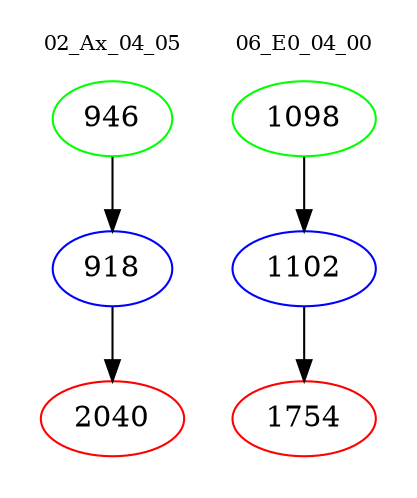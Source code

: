 digraph{
subgraph cluster_0 {
color = white
label = "02_Ax_04_05";
fontsize=10;
T0_946 [label="946", color="green"]
T0_946 -> T0_918 [color="black"]
T0_918 [label="918", color="blue"]
T0_918 -> T0_2040 [color="black"]
T0_2040 [label="2040", color="red"]
}
subgraph cluster_1 {
color = white
label = "06_E0_04_00";
fontsize=10;
T1_1098 [label="1098", color="green"]
T1_1098 -> T1_1102 [color="black"]
T1_1102 [label="1102", color="blue"]
T1_1102 -> T1_1754 [color="black"]
T1_1754 [label="1754", color="red"]
}
}
